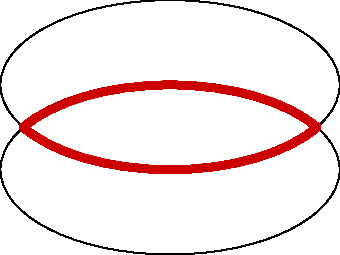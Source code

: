 size(6cm,0);
path [] c;

c[1] = xscale(2)*unitcircle;
c[2] = shift((0,1))*c[1];
draw(c[1]^^c[2]);
draw(buildcycle(c[1],c[2]), .8red+4bp);
